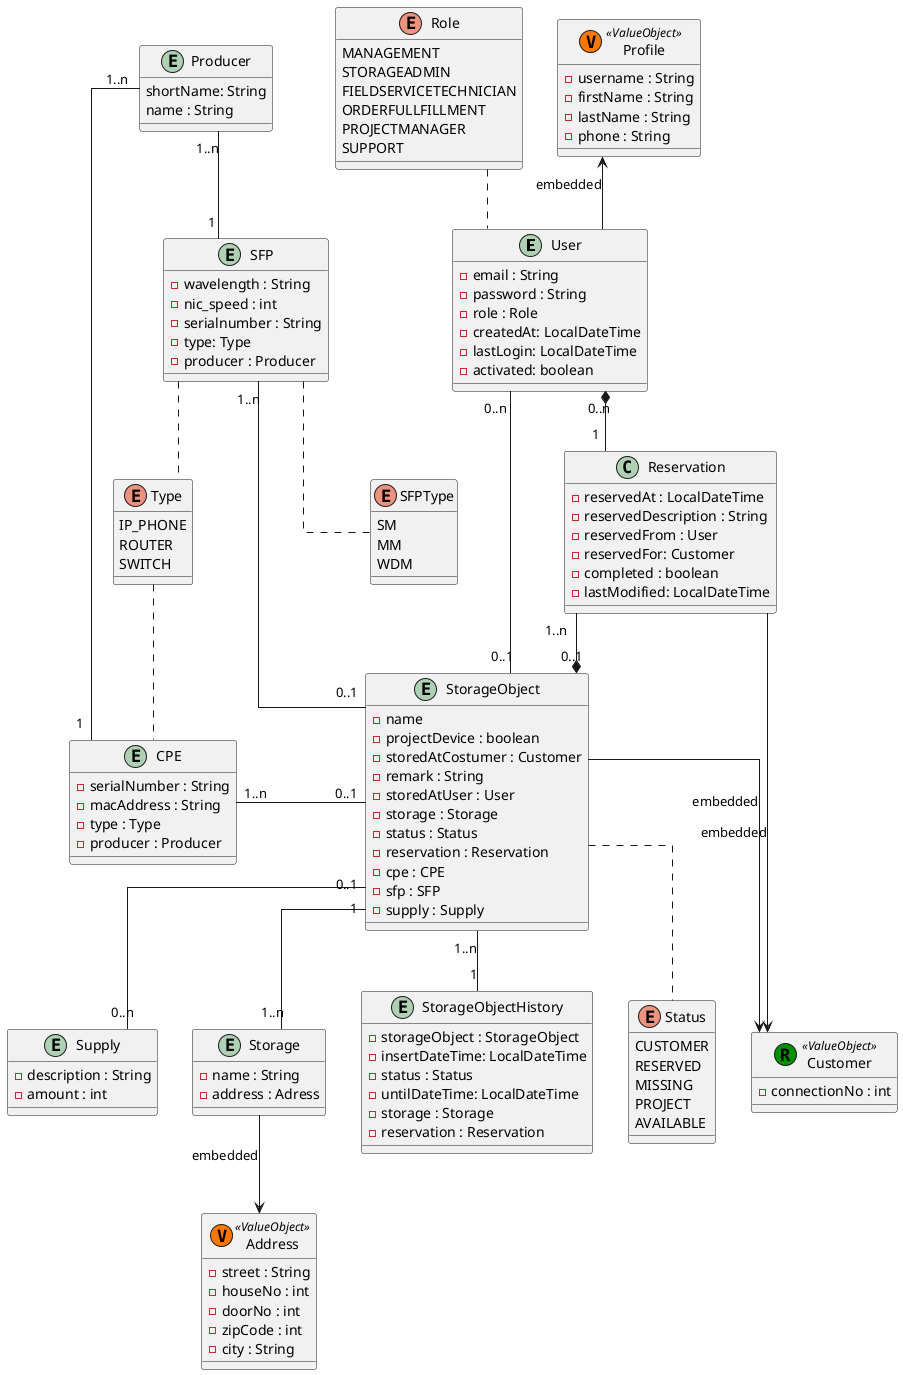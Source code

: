 @startuml
'https://plantuml.com/class-diagram
skinparam linetype ortho
top to bottom direction

/'classes'/

entity User {
    -email : String
    -password : String
    -role : Role
    -createdAt: LocalDateTime
    -lastLogin: LocalDateTime
    -activated: boolean
}

entity Profile << (V,#FF7700) ValueObject >>{ /' could be called Profile as well or summarized with user?'/
    - username : String /'Probably a combination of firstName and lastName generated automatically'/
    - firstName : String
    - lastName : String
    - phone : String
}

enum Role {
    MANAGEMENT /' is allowed to add users or if teamlead is allowed,storageadmin has to activate it'/
    STORAGEADMIN /' The only one who is allowed to see all Lagerobjects?'/
    FIELDSERVICETECHNICIAN /' can see only unbooked Lagerobjects and Lagerobjects he booked himself'/
    ORDERFULLFILLMENT
    PROJECTMANAGER
    SUPPORT
}

entity CPE {
    - serialNumber : String
    - macAddress : String
    - type : Type
    - producer : Producer
}

entity SFP {
    - wavelength : String
    - nic_speed : int
    - serialnumber : String
    - type: Type
    - producer : Producer
}

/'
Da es nicht im ER ist
enum SfpType {
    SM
    MM
    WDM
}
'/

entity StorageObject {
    - name
    - projectDevice : boolean
    - storedAtCostumer : Customer
    - remark : String
    - storedAtUser : User
    - storage : Storage
    - status : Status
    - reservation : Reservation
    - cpe : CPE
    - sfp : SFP
    - supply : Supply
}


entity StorageObjectHistory {
    - storageObject : StorageObject
    - insertDateTime: LocalDateTime
    - status : Status
    - untilDateTime: LocalDateTime
    - storage : Storage
    - reservation : Reservation
}


entity Address << (V,#FF7700) ValueObject >> {
    - street : String
    - houseNo : int
    - doorNo : int
    - zipCode : int
    - city : String
}


enum Status {
    CUSTOMER
    RESERVED
    MISSING
    PROJECT
    AVAILABLE
}

enum Type {
    IP_PHONE
    ROUTER
    SWITCH

}

enum SFPType {
   SM
   MM
   WDM
}

entity Producer {
    shortName: String
    name : String
}

class Reservation {
    - reservedAt : LocalDateTime
    - reservedDescription : String
    - reservedFrom : User
    - reservedFor: Customer
    - completed : boolean
    - lastModified: LocalDateTime /' probably redundant'/
}


entity Storage {
    -name : String
    -address : Adress
}

class Customer << (R,#009000) ValueObject >> {
    - connectionNo : int
}


entity Supply {
    - description : String
    - amount : int
}




/'relations'/

Profile <-- User : embedded /'so profile doesn't get loaded always'/
Address <--up Storage : embedded
Role .down. User

Reservation "1..n" --* "0..1" StorageObject
Customer <-left Reservation : "embedded"


User "0..n" *-- "1" Reservation
User "0..n" -- "0..1" StorageObject

StorageObjectHistory "1" -up- "1..n" StorageObject


SFP "1" -up- "1..n" Producer
Producer "1..n " -down-  "1" CPE

SFP -[hidden]- CPE

SFP  "1..n" -right- "0..1"StorageObject
CPE "1..n" -right- "0..1" StorageObject
Supply "0..n" --up "0..1" StorageObject
CPE -[hidden] Supply

SFP .down. SFPType
SFP .. Type
CPE .up. Type



StorageObject --> Customer : embedded


Storage "1..n" -up- "1" StorageObject
Status .up. StorageObject

@endum